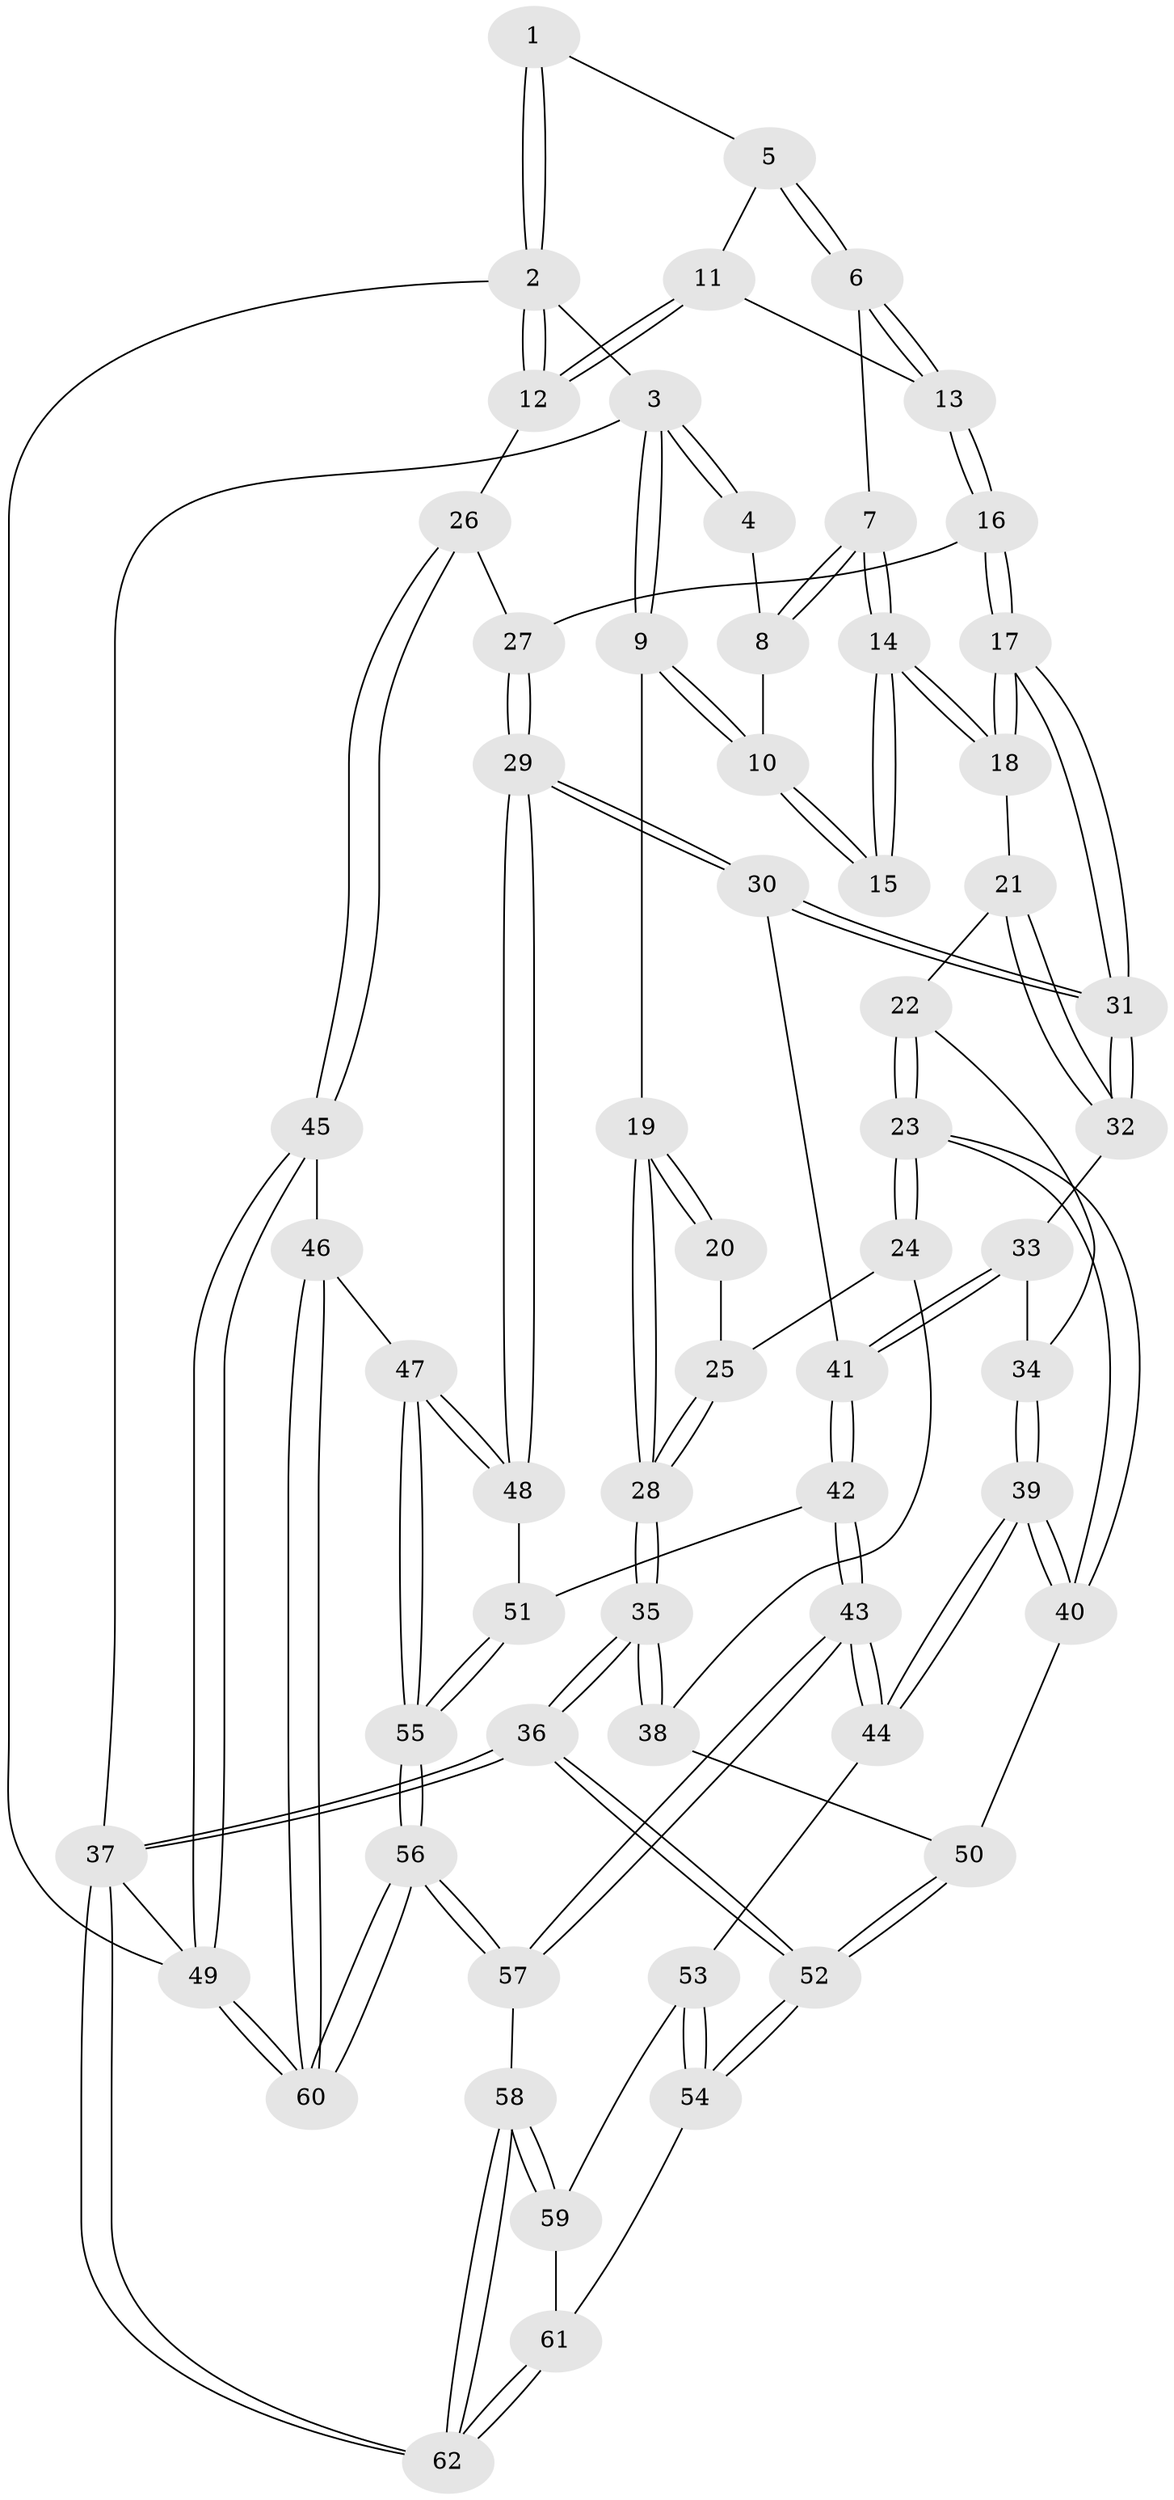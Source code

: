 // coarse degree distribution, {4: 0.5714285714285714, 6: 0.08571428571428572, 3: 0.11428571428571428, 5: 0.2, 7: 0.02857142857142857}
// Generated by graph-tools (version 1.1) at 2025/24/03/03/25 07:24:40]
// undirected, 62 vertices, 152 edges
graph export_dot {
graph [start="1"]
  node [color=gray90,style=filled];
  1 [pos="+0.6701489080341031+0"];
  2 [pos="+1+0"];
  3 [pos="+0+0"];
  4 [pos="+0.39172604166579555+0"];
  5 [pos="+0.6884115307523074+0.0019130473145926989"];
  6 [pos="+0.6720643316496621+0.1869809178356587"];
  7 [pos="+0.3765893061064815+0.21705245822250457"];
  8 [pos="+0.38256191418264995+0"];
  9 [pos="+0+0"];
  10 [pos="+0.14116318576302808+0.1291846277060303"];
  11 [pos="+0.935249526134063+0.0994568910261738"];
  12 [pos="+1+0"];
  13 [pos="+0.7275799551722429+0.260173433857076"];
  14 [pos="+0.33849287116679866+0.2596518359775899"];
  15 [pos="+0.2650050234170213+0.2595700161022529"];
  16 [pos="+0.7424675327184332+0.2977234618877567"];
  17 [pos="+0.6874214333350276+0.41167015321261585"];
  18 [pos="+0.3797398942831589+0.36051018662560225"];
  19 [pos="+0+0.16557227102436542"];
  20 [pos="+0.23206831257202284+0.28471687814561464"];
  21 [pos="+0.37997173325688527+0.36537461608871835"];
  22 [pos="+0.3773875650481143+0.3779530729072192"];
  23 [pos="+0.2731482066717519+0.5673617434476776"];
  24 [pos="+0.13805856175447356+0.4898707672510962"];
  25 [pos="+0.12562889106127176+0.3891903540361886"];
  26 [pos="+1+0.3236037080212203"];
  27 [pos="+0.9604217602378049+0.3511490968690029"];
  28 [pos="+0+0.32463678919672756"];
  29 [pos="+0.8192584101687411+0.6842702652181643"];
  30 [pos="+0.7031647306760666+0.5188126869272057"];
  31 [pos="+0.682389609834935+0.4563447965845314"];
  32 [pos="+0.5374604964622233+0.5063289657156925"];
  33 [pos="+0.511036005335611+0.5449077603976498"];
  34 [pos="+0.43904563518902484+0.5470449850281183"];
  35 [pos="+0+0.5935924409817541"];
  36 [pos="+0+1"];
  37 [pos="+0+1"];
  38 [pos="+0.0693402365896264+0.5669329364989971"];
  39 [pos="+0.3301572143313293+0.7049479990184951"];
  40 [pos="+0.3097673388011743+0.6880307507640325"];
  41 [pos="+0.5365870655302781+0.6403170961355319"];
  42 [pos="+0.5042834877824236+0.7521065227451449"];
  43 [pos="+0.44747369406122006+0.7774401219599908"];
  44 [pos="+0.3588864427354044+0.7487965802867544"];
  45 [pos="+1+0.7359211376354482"];
  46 [pos="+0.9071711260732401+0.7429506192761763"];
  47 [pos="+0.8822252357848375+0.7292213134960881"];
  48 [pos="+0.8198338191638886+0.6860506272735746"];
  49 [pos="+1+1"];
  50 [pos="+0.13634210169766067+0.696561862815045"];
  51 [pos="+0.6452683342668944+0.7598186612760767"];
  52 [pos="+0+0.9276456984300695"];
  53 [pos="+0.35849635928011286+0.7492847085447493"];
  54 [pos="+0+0.9229988996638863"];
  55 [pos="+0.6679023615546777+0.9497966171817959"];
  56 [pos="+0.6372121602694211+1"];
  57 [pos="+0.5485868357394842+1"];
  58 [pos="+0.4530155567931258+1"];
  59 [pos="+0.2810384466637965+0.8887792046898336"];
  60 [pos="+0.7645525459304984+1"];
  61 [pos="+0.24329338053282223+0.9144046656295831"];
  62 [pos="+0.22970555813820315+1"];
  1 -- 2;
  1 -- 2;
  1 -- 5;
  2 -- 3;
  2 -- 12;
  2 -- 12;
  2 -- 49;
  3 -- 4;
  3 -- 4;
  3 -- 9;
  3 -- 9;
  3 -- 37;
  4 -- 8;
  5 -- 6;
  5 -- 6;
  5 -- 11;
  6 -- 7;
  6 -- 13;
  6 -- 13;
  7 -- 8;
  7 -- 8;
  7 -- 14;
  7 -- 14;
  8 -- 10;
  9 -- 10;
  9 -- 10;
  9 -- 19;
  10 -- 15;
  10 -- 15;
  11 -- 12;
  11 -- 12;
  11 -- 13;
  12 -- 26;
  13 -- 16;
  13 -- 16;
  14 -- 15;
  14 -- 15;
  14 -- 18;
  14 -- 18;
  16 -- 17;
  16 -- 17;
  16 -- 27;
  17 -- 18;
  17 -- 18;
  17 -- 31;
  17 -- 31;
  18 -- 21;
  19 -- 20;
  19 -- 20;
  19 -- 28;
  19 -- 28;
  20 -- 25;
  21 -- 22;
  21 -- 32;
  21 -- 32;
  22 -- 23;
  22 -- 23;
  22 -- 34;
  23 -- 24;
  23 -- 24;
  23 -- 40;
  23 -- 40;
  24 -- 25;
  24 -- 38;
  25 -- 28;
  25 -- 28;
  26 -- 27;
  26 -- 45;
  26 -- 45;
  27 -- 29;
  27 -- 29;
  28 -- 35;
  28 -- 35;
  29 -- 30;
  29 -- 30;
  29 -- 48;
  29 -- 48;
  30 -- 31;
  30 -- 31;
  30 -- 41;
  31 -- 32;
  31 -- 32;
  32 -- 33;
  33 -- 34;
  33 -- 41;
  33 -- 41;
  34 -- 39;
  34 -- 39;
  35 -- 36;
  35 -- 36;
  35 -- 38;
  35 -- 38;
  36 -- 37;
  36 -- 37;
  36 -- 52;
  36 -- 52;
  37 -- 62;
  37 -- 62;
  37 -- 49;
  38 -- 50;
  39 -- 40;
  39 -- 40;
  39 -- 44;
  39 -- 44;
  40 -- 50;
  41 -- 42;
  41 -- 42;
  42 -- 43;
  42 -- 43;
  42 -- 51;
  43 -- 44;
  43 -- 44;
  43 -- 57;
  43 -- 57;
  44 -- 53;
  45 -- 46;
  45 -- 49;
  45 -- 49;
  46 -- 47;
  46 -- 60;
  46 -- 60;
  47 -- 48;
  47 -- 48;
  47 -- 55;
  47 -- 55;
  48 -- 51;
  49 -- 60;
  49 -- 60;
  50 -- 52;
  50 -- 52;
  51 -- 55;
  51 -- 55;
  52 -- 54;
  52 -- 54;
  53 -- 54;
  53 -- 54;
  53 -- 59;
  54 -- 61;
  55 -- 56;
  55 -- 56;
  56 -- 57;
  56 -- 57;
  56 -- 60;
  56 -- 60;
  57 -- 58;
  58 -- 59;
  58 -- 59;
  58 -- 62;
  58 -- 62;
  59 -- 61;
  61 -- 62;
  61 -- 62;
}
